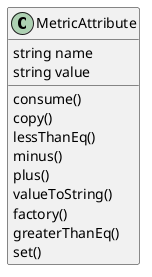@startuml

class "MetricAttribute" as Model {
 string name
 string value

 consume()
 copy()
 lessThanEq()
 minus()
 plus()
 valueToString()
 factory()
 greaterThanEq()
 set()
 
}




@enduml
